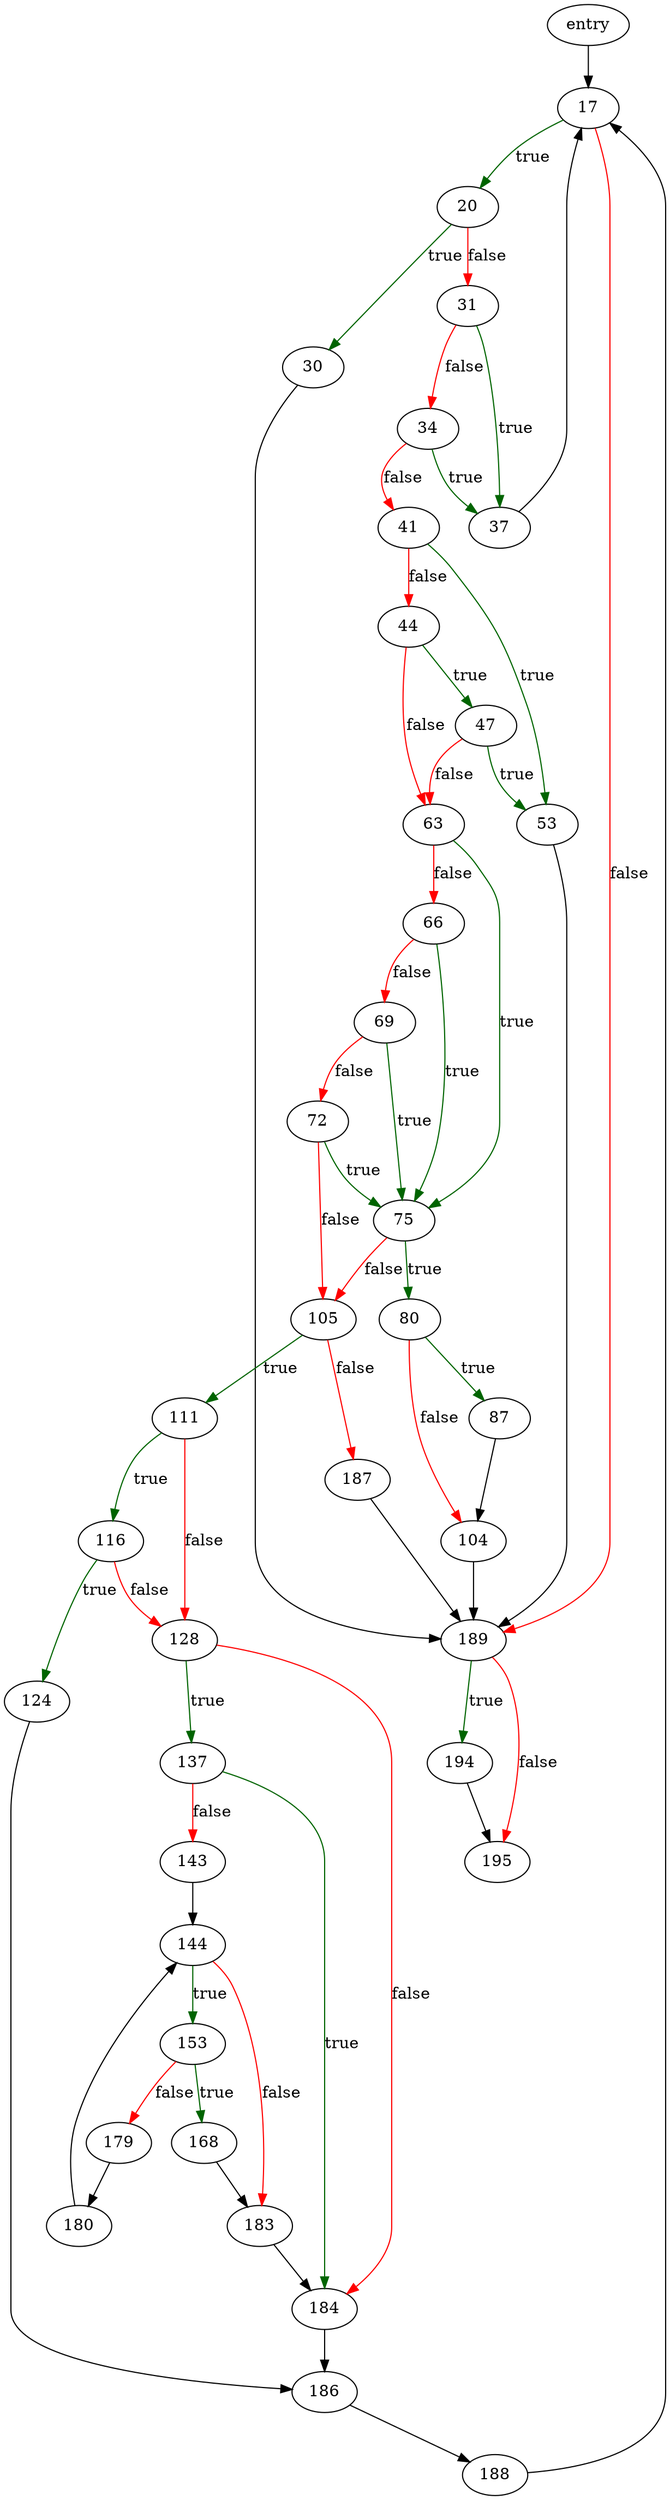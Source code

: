 digraph "sqlite3ExprCollSeq" {
	// Node definitions.
	2 [label=entry];
	17;
	20;
	30;
	31;
	34;
	37;
	41;
	44;
	47;
	53;
	63;
	66;
	69;
	72;
	75;
	80;
	87;
	104;
	105;
	111;
	116;
	124;
	128;
	137;
	143;
	144;
	153;
	168;
	179;
	180;
	183;
	184;
	186;
	187;
	188;
	189;
	194;
	195;

	// Edge definitions.
	2 -> 17;
	17 -> 20 [
		color=darkgreen
		label=true
	];
	17 -> 189 [
		color=red
		label=false
	];
	20 -> 30 [
		color=darkgreen
		label=true
	];
	20 -> 31 [
		color=red
		label=false
	];
	30 -> 189;
	31 -> 34 [
		color=red
		label=false
	];
	31 -> 37 [
		color=darkgreen
		label=true
	];
	34 -> 37 [
		color=darkgreen
		label=true
	];
	34 -> 41 [
		color=red
		label=false
	];
	37 -> 17;
	41 -> 44 [
		color=red
		label=false
	];
	41 -> 53 [
		color=darkgreen
		label=true
	];
	44 -> 47 [
		color=darkgreen
		label=true
	];
	44 -> 63 [
		color=red
		label=false
	];
	47 -> 53 [
		color=darkgreen
		label=true
	];
	47 -> 63 [
		color=red
		label=false
	];
	53 -> 189;
	63 -> 66 [
		color=red
		label=false
	];
	63 -> 75 [
		color=darkgreen
		label=true
	];
	66 -> 69 [
		color=red
		label=false
	];
	66 -> 75 [
		color=darkgreen
		label=true
	];
	69 -> 72 [
		color=red
		label=false
	];
	69 -> 75 [
		color=darkgreen
		label=true
	];
	72 -> 75 [
		color=darkgreen
		label=true
	];
	72 -> 105 [
		color=red
		label=false
	];
	75 -> 80 [
		color=darkgreen
		label=true
	];
	75 -> 105 [
		color=red
		label=false
	];
	80 -> 87 [
		color=darkgreen
		label=true
	];
	80 -> 104 [
		color=red
		label=false
	];
	87 -> 104;
	104 -> 189;
	105 -> 111 [
		color=darkgreen
		label=true
	];
	105 -> 187 [
		color=red
		label=false
	];
	111 -> 116 [
		color=darkgreen
		label=true
	];
	111 -> 128 [
		color=red
		label=false
	];
	116 -> 124 [
		color=darkgreen
		label=true
	];
	116 -> 128 [
		color=red
		label=false
	];
	124 -> 186;
	128 -> 137 [
		color=darkgreen
		label=true
	];
	128 -> 184 [
		color=red
		label=false
	];
	137 -> 143 [
		color=red
		label=false
	];
	137 -> 184 [
		color=darkgreen
		label=true
	];
	143 -> 144;
	144 -> 153 [
		color=darkgreen
		label=true
	];
	144 -> 183 [
		color=red
		label=false
	];
	153 -> 168 [
		color=darkgreen
		label=true
	];
	153 -> 179 [
		color=red
		label=false
	];
	168 -> 183;
	179 -> 180;
	180 -> 144;
	183 -> 184;
	184 -> 186;
	186 -> 188;
	187 -> 189;
	188 -> 17;
	189 -> 194 [
		color=darkgreen
		label=true
	];
	189 -> 195 [
		color=red
		label=false
	];
	194 -> 195;
}